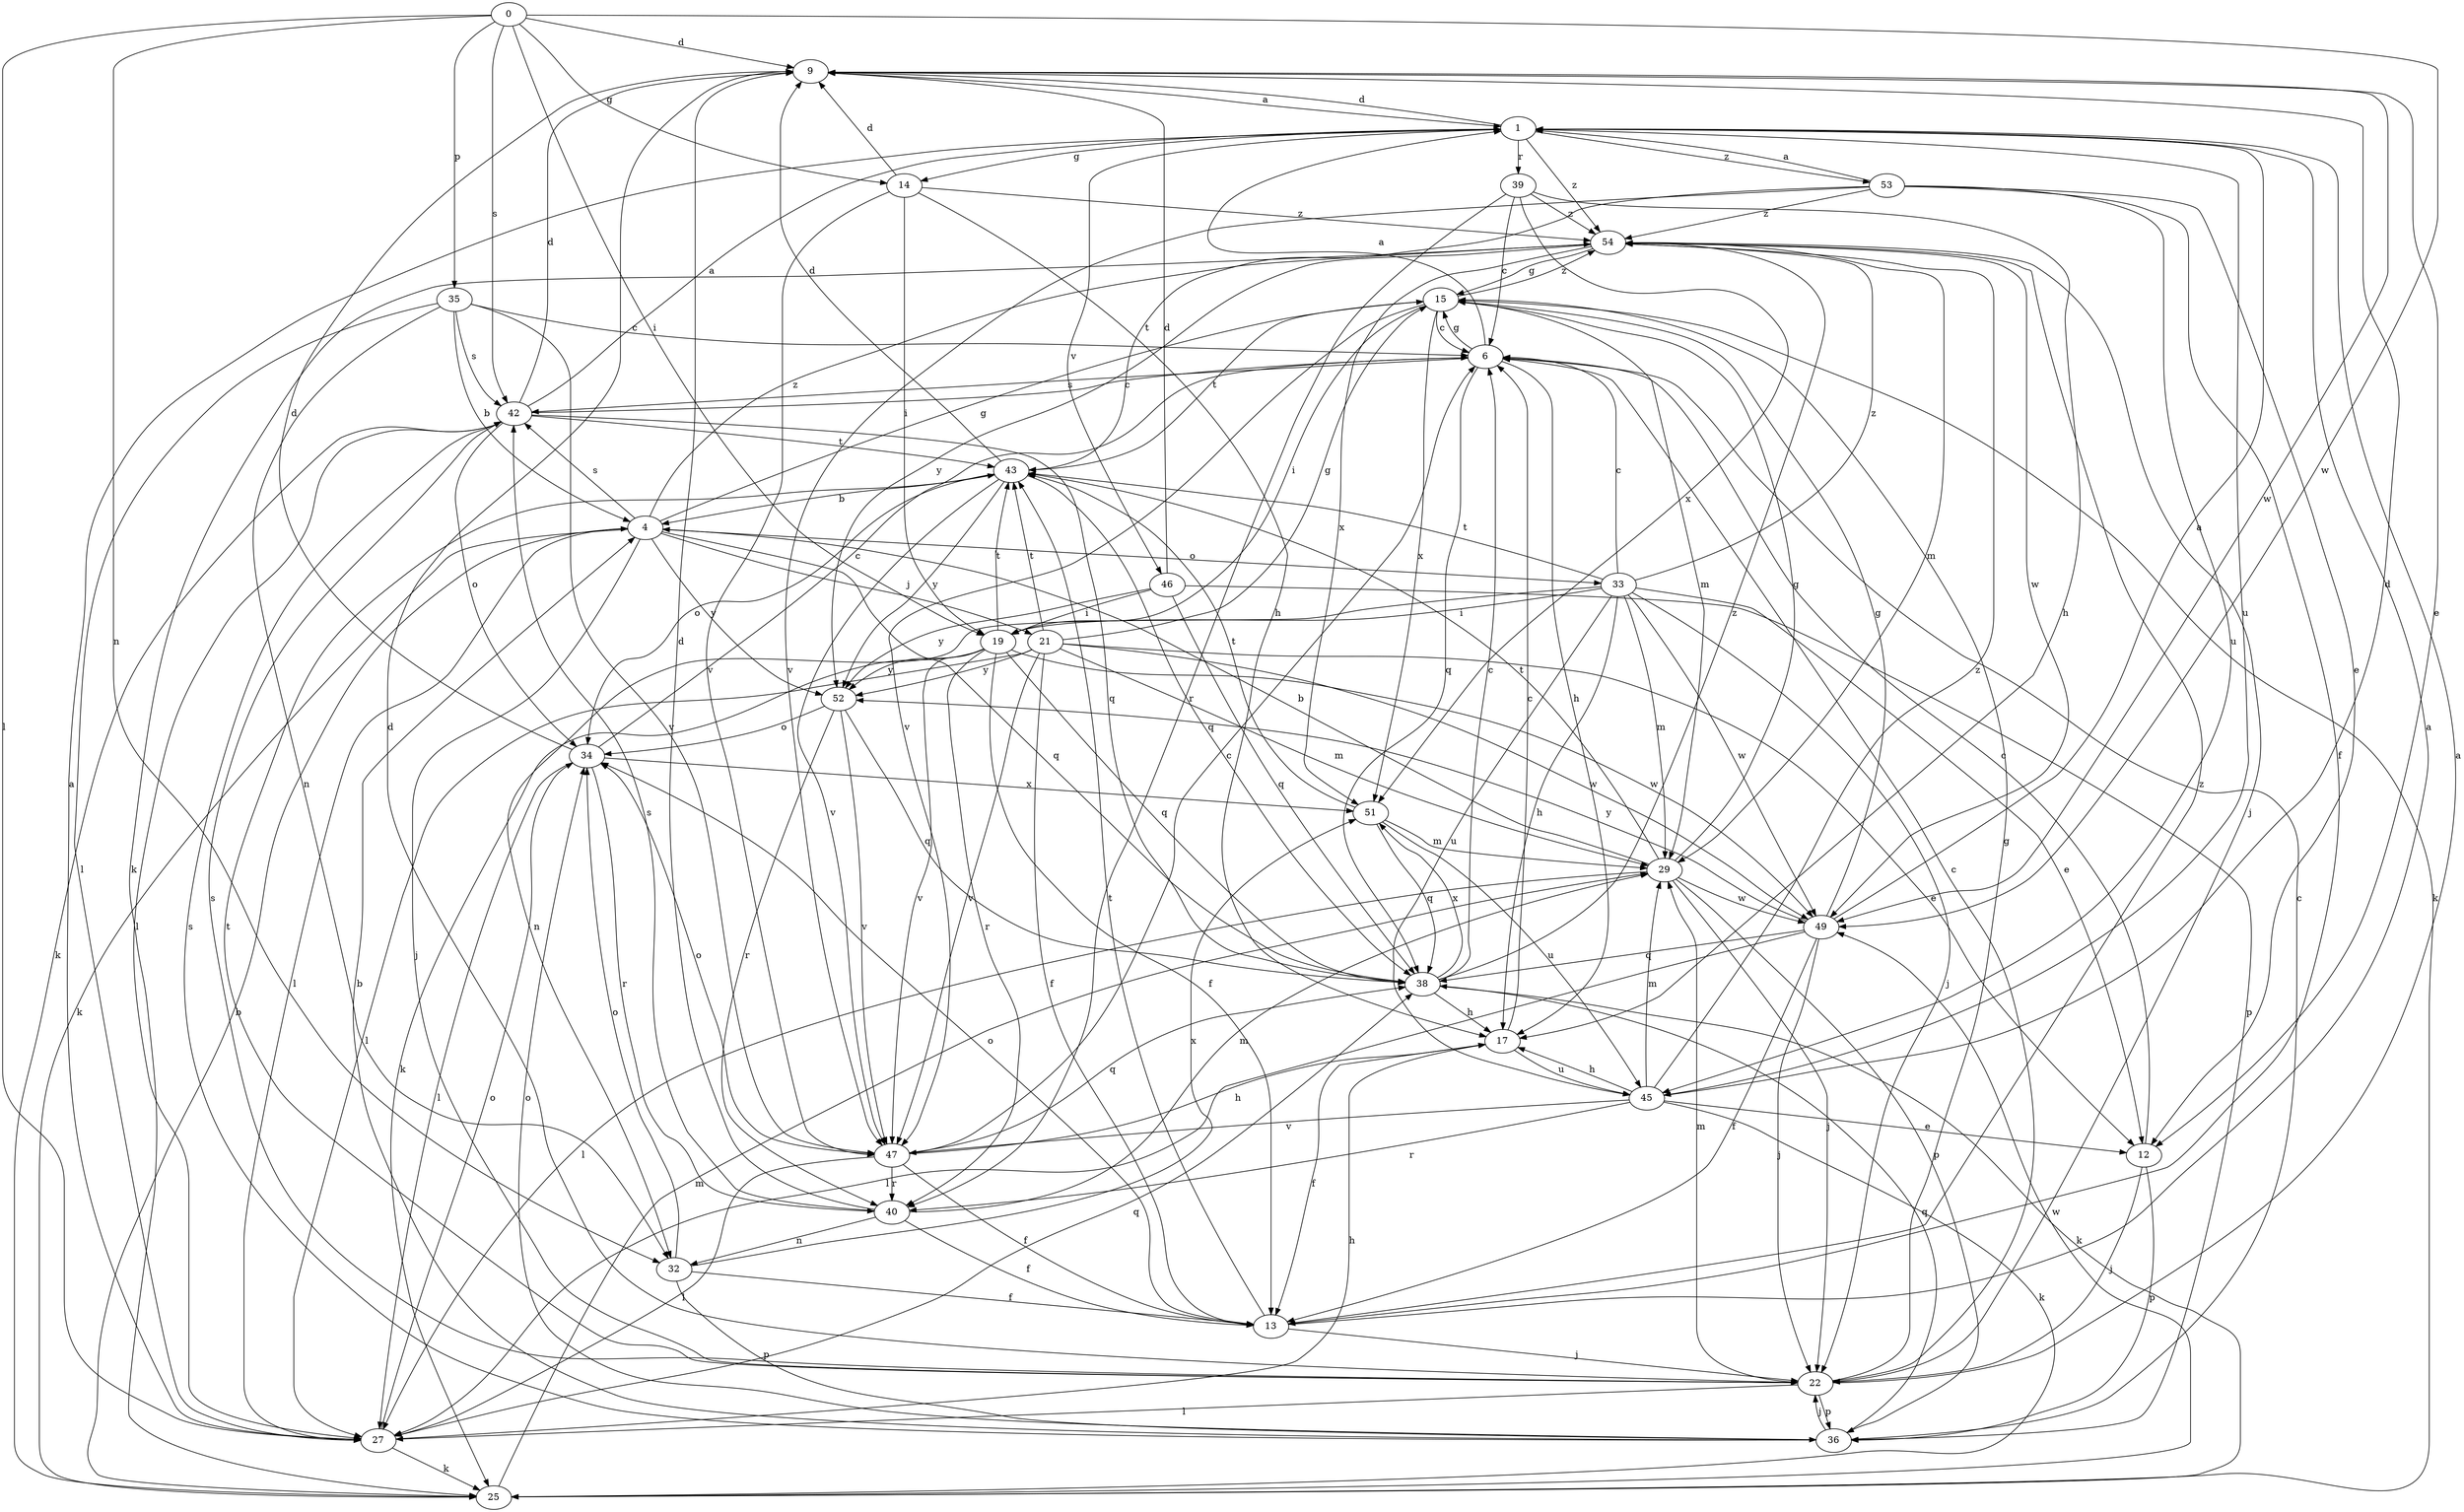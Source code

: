 strict digraph  {
0;
1;
4;
6;
9;
12;
13;
14;
15;
17;
19;
21;
22;
25;
27;
29;
32;
33;
34;
35;
36;
38;
39;
40;
42;
43;
45;
46;
47;
49;
51;
52;
53;
54;
0 -> 9  [label=d];
0 -> 14  [label=g];
0 -> 19  [label=i];
0 -> 27  [label=l];
0 -> 32  [label=n];
0 -> 35  [label=p];
0 -> 42  [label=s];
0 -> 49  [label=w];
1 -> 9  [label=d];
1 -> 14  [label=g];
1 -> 39  [label=r];
1 -> 45  [label=u];
1 -> 46  [label=v];
1 -> 53  [label=z];
1 -> 54  [label=z];
4 -> 15  [label=g];
4 -> 21  [label=j];
4 -> 22  [label=j];
4 -> 25  [label=k];
4 -> 27  [label=l];
4 -> 33  [label=o];
4 -> 38  [label=q];
4 -> 42  [label=s];
4 -> 52  [label=y];
4 -> 54  [label=z];
6 -> 1  [label=a];
6 -> 15  [label=g];
6 -> 17  [label=h];
6 -> 38  [label=q];
6 -> 42  [label=s];
9 -> 1  [label=a];
9 -> 12  [label=e];
9 -> 49  [label=w];
12 -> 6  [label=c];
12 -> 22  [label=j];
12 -> 36  [label=p];
13 -> 1  [label=a];
13 -> 22  [label=j];
13 -> 34  [label=o];
13 -> 43  [label=t];
13 -> 54  [label=z];
14 -> 9  [label=d];
14 -> 17  [label=h];
14 -> 19  [label=i];
14 -> 47  [label=v];
14 -> 54  [label=z];
15 -> 6  [label=c];
15 -> 19  [label=i];
15 -> 25  [label=k];
15 -> 29  [label=m];
15 -> 43  [label=t];
15 -> 47  [label=v];
15 -> 51  [label=x];
15 -> 54  [label=z];
17 -> 6  [label=c];
17 -> 13  [label=f];
17 -> 45  [label=u];
19 -> 13  [label=f];
19 -> 25  [label=k];
19 -> 38  [label=q];
19 -> 40  [label=r];
19 -> 43  [label=t];
19 -> 47  [label=v];
19 -> 49  [label=w];
19 -> 52  [label=y];
21 -> 12  [label=e];
21 -> 13  [label=f];
21 -> 15  [label=g];
21 -> 27  [label=l];
21 -> 29  [label=m];
21 -> 43  [label=t];
21 -> 47  [label=v];
21 -> 49  [label=w];
21 -> 52  [label=y];
22 -> 1  [label=a];
22 -> 6  [label=c];
22 -> 9  [label=d];
22 -> 15  [label=g];
22 -> 27  [label=l];
22 -> 29  [label=m];
22 -> 36  [label=p];
22 -> 42  [label=s];
22 -> 43  [label=t];
25 -> 4  [label=b];
25 -> 29  [label=m];
25 -> 49  [label=w];
27 -> 1  [label=a];
27 -> 17  [label=h];
27 -> 25  [label=k];
27 -> 34  [label=o];
27 -> 38  [label=q];
29 -> 4  [label=b];
29 -> 15  [label=g];
29 -> 22  [label=j];
29 -> 27  [label=l];
29 -> 36  [label=p];
29 -> 43  [label=t];
29 -> 49  [label=w];
32 -> 13  [label=f];
32 -> 34  [label=o];
32 -> 36  [label=p];
32 -> 51  [label=x];
33 -> 6  [label=c];
33 -> 12  [label=e];
33 -> 17  [label=h];
33 -> 19  [label=i];
33 -> 22  [label=j];
33 -> 29  [label=m];
33 -> 32  [label=n];
33 -> 43  [label=t];
33 -> 45  [label=u];
33 -> 49  [label=w];
33 -> 54  [label=z];
34 -> 6  [label=c];
34 -> 9  [label=d];
34 -> 27  [label=l];
34 -> 40  [label=r];
34 -> 51  [label=x];
35 -> 4  [label=b];
35 -> 6  [label=c];
35 -> 27  [label=l];
35 -> 32  [label=n];
35 -> 42  [label=s];
35 -> 47  [label=v];
36 -> 4  [label=b];
36 -> 6  [label=c];
36 -> 22  [label=j];
36 -> 34  [label=o];
36 -> 38  [label=q];
36 -> 42  [label=s];
38 -> 6  [label=c];
38 -> 17  [label=h];
38 -> 25  [label=k];
38 -> 51  [label=x];
38 -> 54  [label=z];
39 -> 6  [label=c];
39 -> 17  [label=h];
39 -> 40  [label=r];
39 -> 51  [label=x];
39 -> 54  [label=z];
40 -> 9  [label=d];
40 -> 13  [label=f];
40 -> 29  [label=m];
40 -> 32  [label=n];
40 -> 42  [label=s];
42 -> 1  [label=a];
42 -> 6  [label=c];
42 -> 9  [label=d];
42 -> 25  [label=k];
42 -> 27  [label=l];
42 -> 34  [label=o];
42 -> 38  [label=q];
42 -> 43  [label=t];
43 -> 4  [label=b];
43 -> 9  [label=d];
43 -> 34  [label=o];
43 -> 38  [label=q];
43 -> 47  [label=v];
43 -> 52  [label=y];
45 -> 9  [label=d];
45 -> 12  [label=e];
45 -> 17  [label=h];
45 -> 25  [label=k];
45 -> 29  [label=m];
45 -> 40  [label=r];
45 -> 47  [label=v];
45 -> 54  [label=z];
46 -> 9  [label=d];
46 -> 19  [label=i];
46 -> 36  [label=p];
46 -> 38  [label=q];
46 -> 52  [label=y];
47 -> 6  [label=c];
47 -> 13  [label=f];
47 -> 17  [label=h];
47 -> 27  [label=l];
47 -> 34  [label=o];
47 -> 38  [label=q];
47 -> 40  [label=r];
49 -> 1  [label=a];
49 -> 13  [label=f];
49 -> 15  [label=g];
49 -> 22  [label=j];
49 -> 27  [label=l];
49 -> 38  [label=q];
49 -> 52  [label=y];
51 -> 29  [label=m];
51 -> 38  [label=q];
51 -> 43  [label=t];
51 -> 45  [label=u];
52 -> 34  [label=o];
52 -> 38  [label=q];
52 -> 40  [label=r];
52 -> 47  [label=v];
53 -> 1  [label=a];
53 -> 12  [label=e];
53 -> 13  [label=f];
53 -> 43  [label=t];
53 -> 45  [label=u];
53 -> 47  [label=v];
53 -> 54  [label=z];
54 -> 15  [label=g];
54 -> 22  [label=j];
54 -> 25  [label=k];
54 -> 29  [label=m];
54 -> 49  [label=w];
54 -> 51  [label=x];
54 -> 52  [label=y];
}
